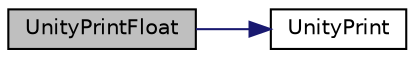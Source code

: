 digraph "UnityPrintFloat"
{
 // LATEX_PDF_SIZE
  edge [fontname="Helvetica",fontsize="10",labelfontname="Helvetica",labelfontsize="10"];
  node [fontname="Helvetica",fontsize="10",shape=record];
  rankdir="LR";
  Node1 [label="UnityPrintFloat",height=0.2,width=0.4,color="black", fillcolor="grey75", style="filled", fontcolor="black",tooltip=" "];
  Node1 -> Node2 [color="midnightblue",fontsize="10",style="solid"];
  Node2 [label="UnityPrint",height=0.2,width=0.4,color="black", fillcolor="white", style="filled",URL="$df/dc8/a00122.html#accff2eb4cfd0273e8ad62c37639d3e3c",tooltip=" "];
}
